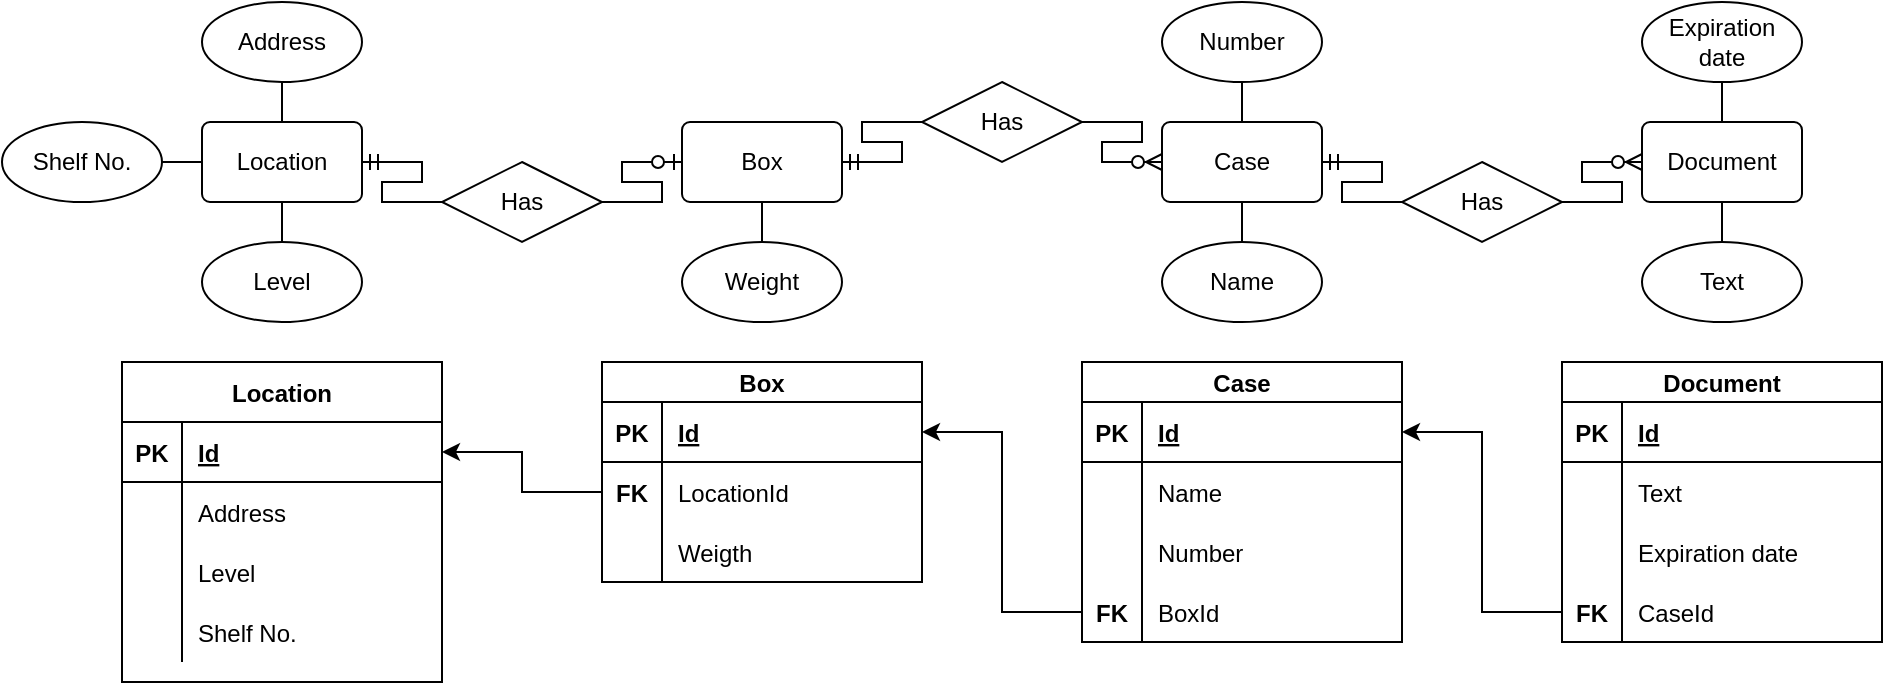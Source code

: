 <mxfile version="20.5.1" type="device"><diagram id="R2lEEEUBdFMjLlhIrx00" name="Page-1"><mxGraphModel dx="2881" dy="1074" grid="1" gridSize="10" guides="1" tooltips="1" connect="1" arrows="1" fold="1" page="1" pageScale="1" pageWidth="850" pageHeight="1100" math="0" shadow="0" extFonts="Permanent Marker^https://fonts.googleapis.com/css?family=Permanent+Marker"><root><mxCell id="0"/><mxCell id="1" parent="0"/><mxCell id="4V_HKwIX4IU3OYJdb6q4-4" value="Has" style="rhombus;whiteSpace=wrap;html=1;" parent="1" vertex="1"><mxGeometry x="360" y="380" width="80" height="40" as="geometry"/></mxCell><mxCell id="4V_HKwIX4IU3OYJdb6q4-5" value="Has" style="rhombus;whiteSpace=wrap;html=1;" parent="1" vertex="1"><mxGeometry x="600" y="420" width="80" height="40" as="geometry"/></mxCell><mxCell id="4V_HKwIX4IU3OYJdb6q4-11" value="Box" style="rounded=1;arcSize=10;whiteSpace=wrap;html=1;align=center;" parent="1" vertex="1"><mxGeometry x="240" y="400" width="80" height="40" as="geometry"/></mxCell><mxCell id="4V_HKwIX4IU3OYJdb6q4-12" value="Case" style="rounded=1;arcSize=10;whiteSpace=wrap;html=1;align=center;" parent="1" vertex="1"><mxGeometry x="480" y="400" width="80" height="40" as="geometry"/></mxCell><mxCell id="4V_HKwIX4IU3OYJdb6q4-13" value="Document" style="rounded=1;arcSize=10;whiteSpace=wrap;html=1;align=center;" parent="1" vertex="1"><mxGeometry x="720" y="400" width="80" height="40" as="geometry"/></mxCell><mxCell id="4V_HKwIX4IU3OYJdb6q4-15" value="" style="edgeStyle=entityRelationEdgeStyle;fontSize=12;html=1;endArrow=ERmandOne;rounded=0;exitX=0;exitY=0.5;exitDx=0;exitDy=0;" parent="1" source="4V_HKwIX4IU3OYJdb6q4-4" target="4V_HKwIX4IU3OYJdb6q4-11" edge="1"><mxGeometry width="100" height="100" relative="1" as="geometry"><mxPoint x="460" y="490" as="sourcePoint"/><mxPoint x="360" y="590" as="targetPoint"/></mxGeometry></mxCell><mxCell id="4V_HKwIX4IU3OYJdb6q4-16" value="" style="edgeStyle=entityRelationEdgeStyle;fontSize=12;html=1;endArrow=ERzeroToMany;endFill=1;rounded=0;exitX=1;exitY=0.5;exitDx=0;exitDy=0;" parent="1" source="4V_HKwIX4IU3OYJdb6q4-4" target="4V_HKwIX4IU3OYJdb6q4-12" edge="1"><mxGeometry width="100" height="100" relative="1" as="geometry"><mxPoint x="480" y="530" as="sourcePoint"/><mxPoint x="480" y="420" as="targetPoint"/></mxGeometry></mxCell><mxCell id="4V_HKwIX4IU3OYJdb6q4-17" value="" style="edgeStyle=entityRelationEdgeStyle;fontSize=12;html=1;endArrow=ERmandOne;rounded=0;entryX=1;entryY=0.5;entryDx=0;entryDy=0;exitX=0;exitY=0.5;exitDx=0;exitDy=0;" parent="1" source="4V_HKwIX4IU3OYJdb6q4-5" target="4V_HKwIX4IU3OYJdb6q4-12" edge="1"><mxGeometry width="100" height="100" relative="1" as="geometry"><mxPoint x="640" y="480" as="sourcePoint"/><mxPoint x="600" y="480" as="targetPoint"/></mxGeometry></mxCell><mxCell id="4V_HKwIX4IU3OYJdb6q4-18" value="" style="edgeStyle=entityRelationEdgeStyle;fontSize=12;html=1;endArrow=ERzeroToMany;endFill=1;rounded=0;exitX=1;exitY=0.5;exitDx=0;exitDy=0;" parent="1" source="4V_HKwIX4IU3OYJdb6q4-5" target="4V_HKwIX4IU3OYJdb6q4-13" edge="1"><mxGeometry width="100" height="100" relative="1" as="geometry"><mxPoint x="700" y="460" as="sourcePoint"/><mxPoint x="740" y="460" as="targetPoint"/></mxGeometry></mxCell><mxCell id="4V_HKwIX4IU3OYJdb6q4-22" value="Text" style="ellipse;whiteSpace=wrap;html=1;align=center;" parent="1" vertex="1"><mxGeometry x="720" y="460" width="80" height="40" as="geometry"/></mxCell><mxCell id="4V_HKwIX4IU3OYJdb6q4-23" value="Name" style="ellipse;whiteSpace=wrap;html=1;align=center;" parent="1" vertex="1"><mxGeometry x="480" y="460" width="80" height="40" as="geometry"/></mxCell><mxCell id="4V_HKwIX4IU3OYJdb6q4-24" value="Number" style="ellipse;whiteSpace=wrap;html=1;align=center;" parent="1" vertex="1"><mxGeometry x="480" y="340" width="80" height="40" as="geometry"/></mxCell><mxCell id="4V_HKwIX4IU3OYJdb6q4-26" value="Expiration date" style="ellipse;whiteSpace=wrap;html=1;align=center;" parent="1" vertex="1"><mxGeometry x="720" y="340" width="80" height="40" as="geometry"/></mxCell><mxCell id="4V_HKwIX4IU3OYJdb6q4-29" value="" style="endArrow=none;html=1;rounded=0;" parent="1" source="4V_HKwIX4IU3OYJdb6q4-24" target="4V_HKwIX4IU3OYJdb6q4-12" edge="1"><mxGeometry width="50" height="50" relative="1" as="geometry"><mxPoint x="460" y="540" as="sourcePoint"/><mxPoint x="510" y="490" as="targetPoint"/></mxGeometry></mxCell><mxCell id="4V_HKwIX4IU3OYJdb6q4-30" value="" style="endArrow=none;html=1;rounded=0;" parent="1" source="4V_HKwIX4IU3OYJdb6q4-23" target="4V_HKwIX4IU3OYJdb6q4-12" edge="1"><mxGeometry width="50" height="50" relative="1" as="geometry"><mxPoint x="480" y="490" as="sourcePoint"/><mxPoint x="530" y="450" as="targetPoint"/></mxGeometry></mxCell><mxCell id="4V_HKwIX4IU3OYJdb6q4-32" value="" style="endArrow=none;html=1;rounded=0;" parent="1" source="4V_HKwIX4IU3OYJdb6q4-22" target="4V_HKwIX4IU3OYJdb6q4-13" edge="1"><mxGeometry width="50" height="50" relative="1" as="geometry"><mxPoint x="640" y="570" as="sourcePoint"/><mxPoint x="690" y="530" as="targetPoint"/></mxGeometry></mxCell><mxCell id="4V_HKwIX4IU3OYJdb6q4-33" value="" style="endArrow=none;html=1;rounded=0;" parent="1" source="4V_HKwIX4IU3OYJdb6q4-26" target="4V_HKwIX4IU3OYJdb6q4-13" edge="1"><mxGeometry width="50" height="50" relative="1" as="geometry"><mxPoint x="800" y="370" as="sourcePoint"/><mxPoint x="780" y="550" as="targetPoint"/></mxGeometry></mxCell><mxCell id="4V_HKwIX4IU3OYJdb6q4-36" value="Weight" style="ellipse;whiteSpace=wrap;html=1;align=center;" parent="1" vertex="1"><mxGeometry x="240" y="460" width="80" height="40" as="geometry"/></mxCell><mxCell id="4V_HKwIX4IU3OYJdb6q4-39" value="" style="endArrow=none;html=1;rounded=0;" parent="1" source="4V_HKwIX4IU3OYJdb6q4-11" target="4V_HKwIX4IU3OYJdb6q4-36" edge="1"><mxGeometry width="50" height="50" relative="1" as="geometry"><mxPoint x="270" y="570" as="sourcePoint"/><mxPoint x="320" y="550" as="targetPoint"/></mxGeometry></mxCell><mxCell id="n3vQri_AEDQQRtrlNJWw-1" value="Box" style="shape=table;startSize=20;container=1;collapsible=1;childLayout=tableLayout;fixedRows=1;rowLines=0;fontStyle=1;align=center;resizeLast=1;" vertex="1" parent="1"><mxGeometry x="200" y="520" width="160" height="110" as="geometry"/></mxCell><mxCell id="n3vQri_AEDQQRtrlNJWw-2" value="" style="shape=tableRow;horizontal=0;startSize=0;swimlaneHead=0;swimlaneBody=0;fillColor=none;collapsible=0;dropTarget=0;points=[[0,0.5],[1,0.5]];portConstraint=eastwest;top=0;left=0;right=0;bottom=1;" vertex="1" parent="n3vQri_AEDQQRtrlNJWw-1"><mxGeometry y="20" width="160" height="30" as="geometry"/></mxCell><mxCell id="n3vQri_AEDQQRtrlNJWw-3" value="PK" style="shape=partialRectangle;connectable=0;fillColor=none;top=0;left=0;bottom=0;right=0;fontStyle=1;overflow=hidden;" vertex="1" parent="n3vQri_AEDQQRtrlNJWw-2"><mxGeometry width="30" height="30" as="geometry"><mxRectangle width="30" height="30" as="alternateBounds"/></mxGeometry></mxCell><mxCell id="n3vQri_AEDQQRtrlNJWw-4" value="Id" style="shape=partialRectangle;connectable=0;fillColor=none;top=0;left=0;bottom=0;right=0;align=left;spacingLeft=6;fontStyle=5;overflow=hidden;" vertex="1" parent="n3vQri_AEDQQRtrlNJWw-2"><mxGeometry x="30" width="130" height="30" as="geometry"><mxRectangle width="130" height="30" as="alternateBounds"/></mxGeometry></mxCell><mxCell id="n3vQri_AEDQQRtrlNJWw-5" value="" style="shape=tableRow;horizontal=0;startSize=0;swimlaneHead=0;swimlaneBody=0;fillColor=none;collapsible=0;dropTarget=0;points=[[0,0.5],[1,0.5]];portConstraint=eastwest;top=0;left=0;right=0;bottom=0;" vertex="1" parent="n3vQri_AEDQQRtrlNJWw-1"><mxGeometry y="50" width="160" height="30" as="geometry"/></mxCell><mxCell id="n3vQri_AEDQQRtrlNJWw-6" value="FK" style="shape=partialRectangle;connectable=0;fillColor=none;top=0;left=0;bottom=0;right=0;editable=1;overflow=hidden;fontStyle=1" vertex="1" parent="n3vQri_AEDQQRtrlNJWw-5"><mxGeometry width="30" height="30" as="geometry"><mxRectangle width="30" height="30" as="alternateBounds"/></mxGeometry></mxCell><mxCell id="n3vQri_AEDQQRtrlNJWw-7" value="LocationId    " style="shape=partialRectangle;connectable=0;fillColor=none;top=0;left=0;bottom=0;right=0;align=left;spacingLeft=6;overflow=hidden;" vertex="1" parent="n3vQri_AEDQQRtrlNJWw-5"><mxGeometry x="30" width="130" height="30" as="geometry"><mxRectangle width="130" height="30" as="alternateBounds"/></mxGeometry></mxCell><mxCell id="n3vQri_AEDQQRtrlNJWw-8" value="" style="shape=tableRow;horizontal=0;startSize=0;swimlaneHead=0;swimlaneBody=0;fillColor=none;collapsible=0;dropTarget=0;points=[[0,0.5],[1,0.5]];portConstraint=eastwest;top=0;left=0;right=0;bottom=0;" vertex="1" parent="n3vQri_AEDQQRtrlNJWw-1"><mxGeometry y="80" width="160" height="30" as="geometry"/></mxCell><mxCell id="n3vQri_AEDQQRtrlNJWw-9" value="" style="shape=partialRectangle;connectable=0;fillColor=none;top=0;left=0;bottom=0;right=0;editable=1;overflow=hidden;" vertex="1" parent="n3vQri_AEDQQRtrlNJWw-8"><mxGeometry width="30" height="30" as="geometry"><mxRectangle width="30" height="30" as="alternateBounds"/></mxGeometry></mxCell><mxCell id="n3vQri_AEDQQRtrlNJWw-10" value="Weigth" style="shape=partialRectangle;connectable=0;fillColor=none;top=0;left=0;bottom=0;right=0;align=left;spacingLeft=6;overflow=hidden;" vertex="1" parent="n3vQri_AEDQQRtrlNJWw-8"><mxGeometry x="30" width="130" height="30" as="geometry"><mxRectangle width="130" height="30" as="alternateBounds"/></mxGeometry></mxCell><mxCell id="n3vQri_AEDQQRtrlNJWw-26" value="" style="shape=tableRow;horizontal=0;startSize=0;swimlaneHead=0;swimlaneBody=0;fillColor=none;collapsible=0;dropTarget=0;points=[[0,0.5],[1,0.5]];portConstraint=eastwest;top=0;left=0;right=0;bottom=0;" vertex="1" parent="1"><mxGeometry x="440" y="640" width="160" height="30" as="geometry"/></mxCell><mxCell id="n3vQri_AEDQQRtrlNJWw-29" value="Case" style="shape=table;startSize=20;container=1;collapsible=1;childLayout=tableLayout;fixedRows=1;rowLines=0;fontStyle=1;align=center;resizeLast=1;" vertex="1" parent="1"><mxGeometry x="440" y="520" width="160" height="140" as="geometry"/></mxCell><mxCell id="n3vQri_AEDQQRtrlNJWw-30" value="" style="shape=tableRow;horizontal=0;startSize=0;swimlaneHead=0;swimlaneBody=0;fillColor=none;collapsible=0;dropTarget=0;points=[[0,0.5],[1,0.5]];portConstraint=eastwest;top=0;left=0;right=0;bottom=1;" vertex="1" parent="n3vQri_AEDQQRtrlNJWw-29"><mxGeometry y="20" width="160" height="30" as="geometry"/></mxCell><mxCell id="n3vQri_AEDQQRtrlNJWw-31" value="PK" style="shape=partialRectangle;connectable=0;fillColor=none;top=0;left=0;bottom=0;right=0;fontStyle=1;overflow=hidden;" vertex="1" parent="n3vQri_AEDQQRtrlNJWw-30"><mxGeometry width="30" height="30" as="geometry"><mxRectangle width="30" height="30" as="alternateBounds"/></mxGeometry></mxCell><mxCell id="n3vQri_AEDQQRtrlNJWw-32" value="Id" style="shape=partialRectangle;connectable=0;fillColor=none;top=0;left=0;bottom=0;right=0;align=left;spacingLeft=6;fontStyle=5;overflow=hidden;" vertex="1" parent="n3vQri_AEDQQRtrlNJWw-30"><mxGeometry x="30" width="130" height="30" as="geometry"><mxRectangle width="130" height="30" as="alternateBounds"/></mxGeometry></mxCell><mxCell id="n3vQri_AEDQQRtrlNJWw-33" value="" style="shape=tableRow;horizontal=0;startSize=0;swimlaneHead=0;swimlaneBody=0;fillColor=none;collapsible=0;dropTarget=0;points=[[0,0.5],[1,0.5]];portConstraint=eastwest;top=0;left=0;right=0;bottom=0;" vertex="1" parent="n3vQri_AEDQQRtrlNJWw-29"><mxGeometry y="50" width="160" height="30" as="geometry"/></mxCell><mxCell id="n3vQri_AEDQQRtrlNJWw-34" value="" style="shape=partialRectangle;connectable=0;fillColor=none;top=0;left=0;bottom=0;right=0;editable=1;overflow=hidden;" vertex="1" parent="n3vQri_AEDQQRtrlNJWw-33"><mxGeometry width="30" height="30" as="geometry"><mxRectangle width="30" height="30" as="alternateBounds"/></mxGeometry></mxCell><mxCell id="n3vQri_AEDQQRtrlNJWw-35" value="Name    " style="shape=partialRectangle;connectable=0;fillColor=none;top=0;left=0;bottom=0;right=0;align=left;spacingLeft=6;overflow=hidden;" vertex="1" parent="n3vQri_AEDQQRtrlNJWw-33"><mxGeometry x="30" width="130" height="30" as="geometry"><mxRectangle width="130" height="30" as="alternateBounds"/></mxGeometry></mxCell><mxCell id="n3vQri_AEDQQRtrlNJWw-36" value="" style="shape=tableRow;horizontal=0;startSize=0;swimlaneHead=0;swimlaneBody=0;fillColor=none;collapsible=0;dropTarget=0;points=[[0,0.5],[1,0.5]];portConstraint=eastwest;top=0;left=0;right=0;bottom=0;" vertex="1" parent="n3vQri_AEDQQRtrlNJWw-29"><mxGeometry y="80" width="160" height="30" as="geometry"/></mxCell><mxCell id="n3vQri_AEDQQRtrlNJWw-37" value="" style="shape=partialRectangle;connectable=0;fillColor=none;top=0;left=0;bottom=0;right=0;editable=1;overflow=hidden;" vertex="1" parent="n3vQri_AEDQQRtrlNJWw-36"><mxGeometry width="30" height="30" as="geometry"><mxRectangle width="30" height="30" as="alternateBounds"/></mxGeometry></mxCell><mxCell id="n3vQri_AEDQQRtrlNJWw-38" value="Number" style="shape=partialRectangle;connectable=0;fillColor=none;top=0;left=0;bottom=0;right=0;align=left;spacingLeft=6;overflow=hidden;" vertex="1" parent="n3vQri_AEDQQRtrlNJWw-36"><mxGeometry x="30" width="130" height="30" as="geometry"><mxRectangle width="130" height="30" as="alternateBounds"/></mxGeometry></mxCell><mxCell id="n3vQri_AEDQQRtrlNJWw-39" value="" style="shape=tableRow;horizontal=0;startSize=0;swimlaneHead=0;swimlaneBody=0;fillColor=none;collapsible=0;dropTarget=0;points=[[0,0.5],[1,0.5]];portConstraint=eastwest;top=0;left=0;right=0;bottom=0;" vertex="1" parent="n3vQri_AEDQQRtrlNJWw-29"><mxGeometry y="110" width="160" height="30" as="geometry"/></mxCell><mxCell id="n3vQri_AEDQQRtrlNJWw-40" value="FK" style="shape=partialRectangle;connectable=0;fillColor=none;top=0;left=0;bottom=0;right=0;editable=1;overflow=hidden;fontStyle=1" vertex="1" parent="n3vQri_AEDQQRtrlNJWw-39"><mxGeometry width="30" height="30" as="geometry"><mxRectangle width="30" height="30" as="alternateBounds"/></mxGeometry></mxCell><mxCell id="n3vQri_AEDQQRtrlNJWw-41" value="BoxId" style="shape=partialRectangle;connectable=0;fillColor=none;top=0;left=0;bottom=0;right=0;align=left;spacingLeft=6;overflow=hidden;" vertex="1" parent="n3vQri_AEDQQRtrlNJWw-39"><mxGeometry x="30" width="130" height="30" as="geometry"><mxRectangle width="130" height="30" as="alternateBounds"/></mxGeometry></mxCell><mxCell id="n3vQri_AEDQQRtrlNJWw-42" value="Document" style="shape=table;startSize=20;container=1;collapsible=1;childLayout=tableLayout;fixedRows=1;rowLines=0;fontStyle=1;align=center;resizeLast=1;" vertex="1" parent="1"><mxGeometry x="680" y="520" width="160" height="140" as="geometry"/></mxCell><mxCell id="n3vQri_AEDQQRtrlNJWw-43" value="" style="shape=tableRow;horizontal=0;startSize=0;swimlaneHead=0;swimlaneBody=0;fillColor=none;collapsible=0;dropTarget=0;points=[[0,0.5],[1,0.5]];portConstraint=eastwest;top=0;left=0;right=0;bottom=1;" vertex="1" parent="n3vQri_AEDQQRtrlNJWw-42"><mxGeometry y="20" width="160" height="30" as="geometry"/></mxCell><mxCell id="n3vQri_AEDQQRtrlNJWw-44" value="PK" style="shape=partialRectangle;connectable=0;fillColor=none;top=0;left=0;bottom=0;right=0;fontStyle=1;overflow=hidden;" vertex="1" parent="n3vQri_AEDQQRtrlNJWw-43"><mxGeometry width="30" height="30" as="geometry"><mxRectangle width="30" height="30" as="alternateBounds"/></mxGeometry></mxCell><mxCell id="n3vQri_AEDQQRtrlNJWw-45" value="Id" style="shape=partialRectangle;connectable=0;fillColor=none;top=0;left=0;bottom=0;right=0;align=left;spacingLeft=6;fontStyle=5;overflow=hidden;" vertex="1" parent="n3vQri_AEDQQRtrlNJWw-43"><mxGeometry x="30" width="130" height="30" as="geometry"><mxRectangle width="130" height="30" as="alternateBounds"/></mxGeometry></mxCell><mxCell id="n3vQri_AEDQQRtrlNJWw-46" value="" style="shape=tableRow;horizontal=0;startSize=0;swimlaneHead=0;swimlaneBody=0;fillColor=none;collapsible=0;dropTarget=0;points=[[0,0.5],[1,0.5]];portConstraint=eastwest;top=0;left=0;right=0;bottom=0;" vertex="1" parent="n3vQri_AEDQQRtrlNJWw-42"><mxGeometry y="50" width="160" height="30" as="geometry"/></mxCell><mxCell id="n3vQri_AEDQQRtrlNJWw-47" value="" style="shape=partialRectangle;connectable=0;fillColor=none;top=0;left=0;bottom=0;right=0;editable=1;overflow=hidden;" vertex="1" parent="n3vQri_AEDQQRtrlNJWw-46"><mxGeometry width="30" height="30" as="geometry"><mxRectangle width="30" height="30" as="alternateBounds"/></mxGeometry></mxCell><mxCell id="n3vQri_AEDQQRtrlNJWw-48" value="Text" style="shape=partialRectangle;connectable=0;fillColor=none;top=0;left=0;bottom=0;right=0;align=left;spacingLeft=6;overflow=hidden;" vertex="1" parent="n3vQri_AEDQQRtrlNJWw-46"><mxGeometry x="30" width="130" height="30" as="geometry"><mxRectangle width="130" height="30" as="alternateBounds"/></mxGeometry></mxCell><mxCell id="n3vQri_AEDQQRtrlNJWw-49" value="" style="shape=tableRow;horizontal=0;startSize=0;swimlaneHead=0;swimlaneBody=0;fillColor=none;collapsible=0;dropTarget=0;points=[[0,0.5],[1,0.5]];portConstraint=eastwest;top=0;left=0;right=0;bottom=0;" vertex="1" parent="n3vQri_AEDQQRtrlNJWw-42"><mxGeometry y="80" width="160" height="30" as="geometry"/></mxCell><mxCell id="n3vQri_AEDQQRtrlNJWw-50" value="" style="shape=partialRectangle;connectable=0;fillColor=none;top=0;left=0;bottom=0;right=0;editable=1;overflow=hidden;" vertex="1" parent="n3vQri_AEDQQRtrlNJWw-49"><mxGeometry width="30" height="30" as="geometry"><mxRectangle width="30" height="30" as="alternateBounds"/></mxGeometry></mxCell><mxCell id="n3vQri_AEDQQRtrlNJWw-51" value="Expiration date" style="shape=partialRectangle;connectable=0;fillColor=none;top=0;left=0;bottom=0;right=0;align=left;spacingLeft=6;overflow=hidden;" vertex="1" parent="n3vQri_AEDQQRtrlNJWw-49"><mxGeometry x="30" width="130" height="30" as="geometry"><mxRectangle width="130" height="30" as="alternateBounds"/></mxGeometry></mxCell><mxCell id="n3vQri_AEDQQRtrlNJWw-52" value="" style="shape=tableRow;horizontal=0;startSize=0;swimlaneHead=0;swimlaneBody=0;fillColor=none;collapsible=0;dropTarget=0;points=[[0,0.5],[1,0.5]];portConstraint=eastwest;top=0;left=0;right=0;bottom=0;" vertex="1" parent="n3vQri_AEDQQRtrlNJWw-42"><mxGeometry y="110" width="160" height="30" as="geometry"/></mxCell><mxCell id="n3vQri_AEDQQRtrlNJWw-53" value="FK" style="shape=partialRectangle;connectable=0;fillColor=none;top=0;left=0;bottom=0;right=0;editable=1;overflow=hidden;fontStyle=1" vertex="1" parent="n3vQri_AEDQQRtrlNJWw-52"><mxGeometry width="30" height="30" as="geometry"><mxRectangle width="30" height="30" as="alternateBounds"/></mxGeometry></mxCell><mxCell id="n3vQri_AEDQQRtrlNJWw-54" value="CaseId" style="shape=partialRectangle;connectable=0;fillColor=none;top=0;left=0;bottom=0;right=0;align=left;spacingLeft=6;overflow=hidden;" vertex="1" parent="n3vQri_AEDQQRtrlNJWw-52"><mxGeometry x="30" width="130" height="30" as="geometry"><mxRectangle width="130" height="30" as="alternateBounds"/></mxGeometry></mxCell><mxCell id="n3vQri_AEDQQRtrlNJWw-55" value="Location" style="rounded=1;arcSize=10;whiteSpace=wrap;html=1;align=center;" vertex="1" parent="1"><mxGeometry y="400" width="80" height="40" as="geometry"/></mxCell><mxCell id="n3vQri_AEDQQRtrlNJWw-56" value="Address" style="ellipse;whiteSpace=wrap;html=1;align=center;" vertex="1" parent="1"><mxGeometry y="340" width="80" height="40" as="geometry"/></mxCell><mxCell id="n3vQri_AEDQQRtrlNJWw-57" value="Shelf No." style="ellipse;whiteSpace=wrap;html=1;align=center;" vertex="1" parent="1"><mxGeometry x="-100" y="400" width="80" height="40" as="geometry"/></mxCell><mxCell id="n3vQri_AEDQQRtrlNJWw-58" value="Level" style="ellipse;whiteSpace=wrap;html=1;align=center;" vertex="1" parent="1"><mxGeometry y="460" width="80" height="40" as="geometry"/></mxCell><mxCell id="n3vQri_AEDQQRtrlNJWw-59" value="Has" style="shape=rhombus;perimeter=rhombusPerimeter;whiteSpace=wrap;html=1;align=center;" vertex="1" parent="1"><mxGeometry x="120" y="420" width="80" height="40" as="geometry"/></mxCell><mxCell id="n3vQri_AEDQQRtrlNJWw-60" value="&lt;div&gt;&lt;br&gt;&lt;/div&gt;&lt;div&gt;&lt;br&gt;&lt;/div&gt;" style="edgeStyle=entityRelationEdgeStyle;fontSize=12;html=1;endArrow=ERmandOne;rounded=0;" edge="1" parent="1" source="n3vQri_AEDQQRtrlNJWw-59" target="n3vQri_AEDQQRtrlNJWw-55"><mxGeometry x="-0.037" width="100" height="100" relative="1" as="geometry"><mxPoint x="140" y="360" as="sourcePoint"/><mxPoint x="200" y="320" as="targetPoint"/><mxPoint as="offset"/></mxGeometry></mxCell><mxCell id="n3vQri_AEDQQRtrlNJWw-62" value="" style="endArrow=none;html=1;rounded=0;" edge="1" parent="1" source="n3vQri_AEDQQRtrlNJWw-55" target="n3vQri_AEDQQRtrlNJWw-57"><mxGeometry relative="1" as="geometry"><mxPoint x="-90" y="510" as="sourcePoint"/><mxPoint x="-40.0" y="460.0" as="targetPoint"/></mxGeometry></mxCell><mxCell id="n3vQri_AEDQQRtrlNJWw-63" value="" style="endArrow=none;html=1;rounded=0;" edge="1" parent="1" source="n3vQri_AEDQQRtrlNJWw-55" target="n3vQri_AEDQQRtrlNJWw-58"><mxGeometry relative="1" as="geometry"><mxPoint x="80" y="420" as="sourcePoint"/><mxPoint x="-25.607" y="415.364" as="targetPoint"/></mxGeometry></mxCell><mxCell id="n3vQri_AEDQQRtrlNJWw-64" value="" style="endArrow=none;html=1;rounded=0;" edge="1" parent="1" source="n3vQri_AEDQQRtrlNJWw-55" target="n3vQri_AEDQQRtrlNJWw-56"><mxGeometry relative="1" as="geometry"><mxPoint x="-239.997" y="440" as="sourcePoint"/><mxPoint x="-198.937" y="415.364" as="targetPoint"/></mxGeometry></mxCell><mxCell id="n3vQri_AEDQQRtrlNJWw-65" value="" style="edgeStyle=entityRelationEdgeStyle;fontSize=12;html=1;endArrow=ERzeroToOne;endFill=1;rounded=0;exitX=1;exitY=0.5;exitDx=0;exitDy=0;" edge="1" parent="1" source="n3vQri_AEDQQRtrlNJWw-59" target="4V_HKwIX4IU3OYJdb6q4-11"><mxGeometry width="100" height="100" relative="1" as="geometry"><mxPoint x="130" y="350" as="sourcePoint"/><mxPoint x="150" y="380" as="targetPoint"/></mxGeometry></mxCell><mxCell id="n3vQri_AEDQQRtrlNJWw-66" value="Location" style="shape=table;startSize=30;container=1;collapsible=1;childLayout=tableLayout;fixedRows=1;rowLines=0;fontStyle=1;align=center;resizeLast=1;" vertex="1" parent="1"><mxGeometry x="-40" y="520" width="160" height="160" as="geometry"/></mxCell><mxCell id="n3vQri_AEDQQRtrlNJWw-67" value="" style="shape=tableRow;horizontal=0;startSize=0;swimlaneHead=0;swimlaneBody=0;fillColor=none;collapsible=0;dropTarget=0;points=[[0,0.5],[1,0.5]];portConstraint=eastwest;top=0;left=0;right=0;bottom=1;" vertex="1" parent="n3vQri_AEDQQRtrlNJWw-66"><mxGeometry y="30" width="160" height="30" as="geometry"/></mxCell><mxCell id="n3vQri_AEDQQRtrlNJWw-68" value="PK" style="shape=partialRectangle;connectable=0;fillColor=none;top=0;left=0;bottom=0;right=0;fontStyle=1;overflow=hidden;" vertex="1" parent="n3vQri_AEDQQRtrlNJWw-67"><mxGeometry width="30" height="30" as="geometry"><mxRectangle width="30" height="30" as="alternateBounds"/></mxGeometry></mxCell><mxCell id="n3vQri_AEDQQRtrlNJWw-69" value="Id" style="shape=partialRectangle;connectable=0;fillColor=none;top=0;left=0;bottom=0;right=0;align=left;spacingLeft=6;fontStyle=5;overflow=hidden;" vertex="1" parent="n3vQri_AEDQQRtrlNJWw-67"><mxGeometry x="30" width="130" height="30" as="geometry"><mxRectangle width="130" height="30" as="alternateBounds"/></mxGeometry></mxCell><mxCell id="n3vQri_AEDQQRtrlNJWw-70" value="" style="shape=tableRow;horizontal=0;startSize=0;swimlaneHead=0;swimlaneBody=0;fillColor=none;collapsible=0;dropTarget=0;points=[[0,0.5],[1,0.5]];portConstraint=eastwest;top=0;left=0;right=0;bottom=0;" vertex="1" parent="n3vQri_AEDQQRtrlNJWw-66"><mxGeometry y="60" width="160" height="30" as="geometry"/></mxCell><mxCell id="n3vQri_AEDQQRtrlNJWw-71" value="" style="shape=partialRectangle;connectable=0;fillColor=none;top=0;left=0;bottom=0;right=0;editable=1;overflow=hidden;" vertex="1" parent="n3vQri_AEDQQRtrlNJWw-70"><mxGeometry width="30" height="30" as="geometry"><mxRectangle width="30" height="30" as="alternateBounds"/></mxGeometry></mxCell><mxCell id="n3vQri_AEDQQRtrlNJWw-72" value="Address" style="shape=partialRectangle;connectable=0;fillColor=none;top=0;left=0;bottom=0;right=0;align=left;spacingLeft=6;overflow=hidden;" vertex="1" parent="n3vQri_AEDQQRtrlNJWw-70"><mxGeometry x="30" width="130" height="30" as="geometry"><mxRectangle width="130" height="30" as="alternateBounds"/></mxGeometry></mxCell><mxCell id="n3vQri_AEDQQRtrlNJWw-73" value="" style="shape=tableRow;horizontal=0;startSize=0;swimlaneHead=0;swimlaneBody=0;fillColor=none;collapsible=0;dropTarget=0;points=[[0,0.5],[1,0.5]];portConstraint=eastwest;top=0;left=0;right=0;bottom=0;" vertex="1" parent="n3vQri_AEDQQRtrlNJWw-66"><mxGeometry y="90" width="160" height="30" as="geometry"/></mxCell><mxCell id="n3vQri_AEDQQRtrlNJWw-74" value="" style="shape=partialRectangle;connectable=0;fillColor=none;top=0;left=0;bottom=0;right=0;editable=1;overflow=hidden;" vertex="1" parent="n3vQri_AEDQQRtrlNJWw-73"><mxGeometry width="30" height="30" as="geometry"><mxRectangle width="30" height="30" as="alternateBounds"/></mxGeometry></mxCell><mxCell id="n3vQri_AEDQQRtrlNJWw-75" value="Level" style="shape=partialRectangle;connectable=0;fillColor=none;top=0;left=0;bottom=0;right=0;align=left;spacingLeft=6;overflow=hidden;" vertex="1" parent="n3vQri_AEDQQRtrlNJWw-73"><mxGeometry x="30" width="130" height="30" as="geometry"><mxRectangle width="130" height="30" as="alternateBounds"/></mxGeometry></mxCell><mxCell id="n3vQri_AEDQQRtrlNJWw-76" value="" style="shape=tableRow;horizontal=0;startSize=0;swimlaneHead=0;swimlaneBody=0;fillColor=none;collapsible=0;dropTarget=0;points=[[0,0.5],[1,0.5]];portConstraint=eastwest;top=0;left=0;right=0;bottom=0;" vertex="1" parent="n3vQri_AEDQQRtrlNJWw-66"><mxGeometry y="120" width="160" height="30" as="geometry"/></mxCell><mxCell id="n3vQri_AEDQQRtrlNJWw-77" value="" style="shape=partialRectangle;connectable=0;fillColor=none;top=0;left=0;bottom=0;right=0;editable=1;overflow=hidden;" vertex="1" parent="n3vQri_AEDQQRtrlNJWw-76"><mxGeometry width="30" height="30" as="geometry"><mxRectangle width="30" height="30" as="alternateBounds"/></mxGeometry></mxCell><mxCell id="n3vQri_AEDQQRtrlNJWw-78" value="Shelf No." style="shape=partialRectangle;connectable=0;fillColor=none;top=0;left=0;bottom=0;right=0;align=left;spacingLeft=6;overflow=hidden;" vertex="1" parent="n3vQri_AEDQQRtrlNJWw-76"><mxGeometry x="30" width="130" height="30" as="geometry"><mxRectangle width="130" height="30" as="alternateBounds"/></mxGeometry></mxCell><mxCell id="n3vQri_AEDQQRtrlNJWw-79" value="" style="endArrow=classic;html=1;rounded=0;exitX=0;exitY=0.5;exitDx=0;exitDy=0;entryX=1;entryY=0.5;entryDx=0;entryDy=0;" edge="1" parent="1" source="n3vQri_AEDQQRtrlNJWw-5" target="n3vQri_AEDQQRtrlNJWw-67"><mxGeometry width="50" height="50" relative="1" as="geometry"><mxPoint x="170" y="690" as="sourcePoint"/><mxPoint x="230" y="620" as="targetPoint"/><Array as="points"><mxPoint x="160" y="585"/><mxPoint x="160" y="565"/></Array></mxGeometry></mxCell><mxCell id="n3vQri_AEDQQRtrlNJWw-80" value="" style="endArrow=classic;html=1;rounded=0;exitX=0;exitY=0.5;exitDx=0;exitDy=0;entryX=1;entryY=0.5;entryDx=0;entryDy=0;" edge="1" parent="1" source="n3vQri_AEDQQRtrlNJWw-39" target="n3vQri_AEDQQRtrlNJWw-2"><mxGeometry width="50" height="50" relative="1" as="geometry"><mxPoint x="430" y="650" as="sourcePoint"/><mxPoint x="350" y="630" as="targetPoint"/><Array as="points"><mxPoint x="400" y="645"/><mxPoint x="400" y="555"/></Array></mxGeometry></mxCell><mxCell id="n3vQri_AEDQQRtrlNJWw-81" value="" style="endArrow=classic;html=1;rounded=0;entryX=1;entryY=0.5;entryDx=0;entryDy=0;exitX=0;exitY=0.5;exitDx=0;exitDy=0;" edge="1" parent="1" source="n3vQri_AEDQQRtrlNJWw-52" target="n3vQri_AEDQQRtrlNJWw-30"><mxGeometry width="50" height="50" relative="1" as="geometry"><mxPoint x="670" y="700" as="sourcePoint"/><mxPoint x="600" y="555" as="targetPoint"/><Array as="points"><mxPoint x="640" y="645"/><mxPoint x="640" y="555"/></Array></mxGeometry></mxCell></root></mxGraphModel></diagram></mxfile>